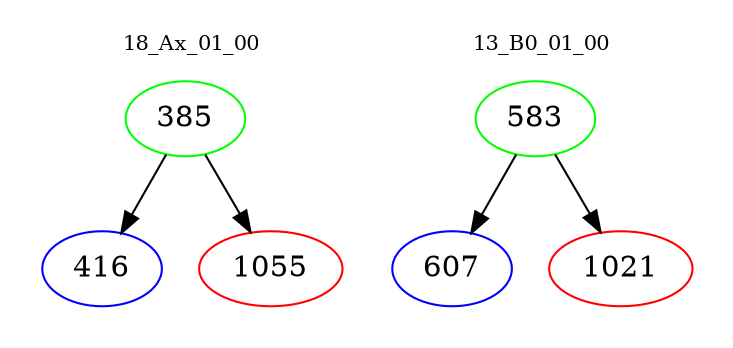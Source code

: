 digraph{
subgraph cluster_0 {
color = white
label = "18_Ax_01_00";
fontsize=10;
T0_385 [label="385", color="green"]
T0_385 -> T0_416 [color="black"]
T0_416 [label="416", color="blue"]
T0_385 -> T0_1055 [color="black"]
T0_1055 [label="1055", color="red"]
}
subgraph cluster_1 {
color = white
label = "13_B0_01_00";
fontsize=10;
T1_583 [label="583", color="green"]
T1_583 -> T1_607 [color="black"]
T1_607 [label="607", color="blue"]
T1_583 -> T1_1021 [color="black"]
T1_1021 [label="1021", color="red"]
}
}
